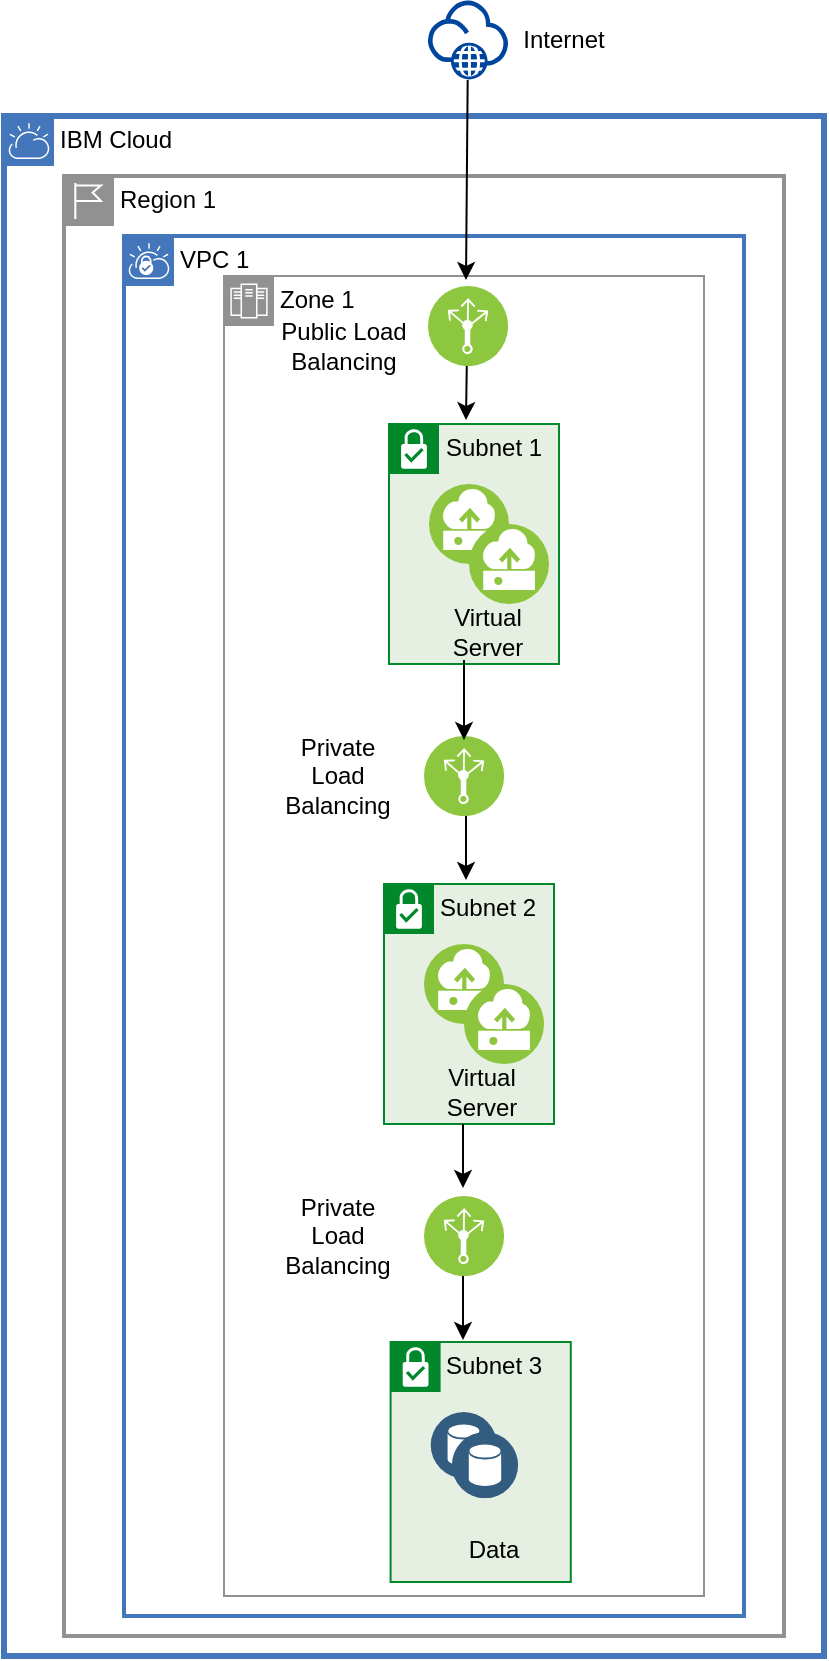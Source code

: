 <mxfile version="13.5.7" type="device"><diagram id="rVCvJPzBsV5sDKi8Rcam" name="Page-1"><mxGraphModel dx="1351" dy="1094" grid="1" gridSize="10" guides="1" tooltips="1" connect="1" arrows="1" fold="1" page="1" pageScale="1" pageWidth="850" pageHeight="1100" math="0" shadow="0"><root><mxCell id="0"/><mxCell id="1" parent="0"/><mxCell id="lxa7yrYoXyYSnDENtjAj-216" value="" style="group" vertex="1" connectable="0" parent="1"><mxGeometry x="260" y="142" width="410" height="828" as="geometry"/></mxCell><mxCell id="lxa7yrYoXyYSnDENtjAj-8" value="IBM Cloud" style="shape=mxgraph.ibm.box;prType=cloud;fontStyle=0;verticalAlign=top;align=left;spacingLeft=32;spacingTop=4;fillColor=none;rounded=0;whiteSpace=wrap;html=1;strokeColor=#4376BB;strokeWidth=3;dashed=0;container=0;spacing=-4;collapsible=0;expand=0;recursiveResize=0;fontSize=12;fontColor=#000000;" vertex="1" parent="lxa7yrYoXyYSnDENtjAj-216"><mxGeometry y="58" width="410" height="770" as="geometry"/></mxCell><mxCell id="lxa7yrYoXyYSnDENtjAj-9" value="Region 1" style="shape=mxgraph.ibm.box;prType=region;fontStyle=0;verticalAlign=top;align=left;spacingLeft=32;spacingTop=4;fillColor=none;rounded=0;whiteSpace=wrap;html=1;strokeColor=#919191;strokeWidth=2;dashed=0;container=0;spacing=-4;collapsible=0;expand=0;recursiveResize=0;fontSize=12;fontColor=#000000;" vertex="1" parent="lxa7yrYoXyYSnDENtjAj-216"><mxGeometry x="30" y="88" width="360" height="730" as="geometry"/></mxCell><mxCell id="lxa7yrYoXyYSnDENtjAj-10" value="VPC 1" style="shape=mxgraph.ibm.box;prType=vpc;fontStyle=0;verticalAlign=top;align=left;spacingLeft=32;spacingTop=4;fillColor=none;rounded=0;whiteSpace=wrap;html=1;strokeColor=#4376BB;strokeWidth=2;dashed=0;container=0;spacing=-4;collapsible=0;expand=0;recursiveResize=0;fontSize=12;fontColor=#000000;" vertex="1" parent="lxa7yrYoXyYSnDENtjAj-216"><mxGeometry x="60" y="118" width="310" height="690" as="geometry"/></mxCell><mxCell id="lxa7yrYoXyYSnDENtjAj-17" value="&lt;font color=&quot;#000000&quot;&gt;Zone 1&lt;/font&gt;" style="shape=mxgraph.ibm.box;prType=zone;fontStyle=0;verticalAlign=top;align=left;spacingLeft=32;spacingTop=4;rounded=0;whiteSpace=wrap;html=1;strokeColor=#919191;strokeWidth=1;dashed=0;container=0;spacing=-4;collapsible=0;expand=0;recursiveResize=0;fontSize=12;fontColor=#FFFFFF;fillColor=none;" vertex="1" parent="lxa7yrYoXyYSnDENtjAj-216"><mxGeometry x="110" y="138" width="240" height="660" as="geometry"/></mxCell><mxCell id="lxa7yrYoXyYSnDENtjAj-11" value="" style="aspect=fixed;perimeter=ellipsePerimeter;html=1;align=center;shadow=0;dashed=0;fontColor=#4277BB;labelBackgroundColor=#ffffff;fontSize=12;spacingTop=3;image;image=img/lib/ibm/vpc/Internet.svg;strokeColor=#0000FF;strokeWidth=1;fillColor=#B3B3B3;" vertex="1" parent="lxa7yrYoXyYSnDENtjAj-216"><mxGeometry x="212" width="40" height="40" as="geometry"/></mxCell><mxCell id="lxa7yrYoXyYSnDENtjAj-12" value="" style="endArrow=classic;html=1;strokeColor=#000000;strokeWidth=1;fontSize=12;fontColor=#FFFFFF;" edge="1" parent="lxa7yrYoXyYSnDENtjAj-216"><mxGeometry width="50" height="50" relative="1" as="geometry"><mxPoint x="231.5" y="175" as="sourcePoint"/><mxPoint x="231" y="210" as="targetPoint"/></mxGeometry></mxCell><mxCell id="lxa7yrYoXyYSnDENtjAj-13" value="" style="endArrow=classic;html=1;strokeColor=#000000;strokeWidth=1;fontSize=12;fontColor=#FFFFFF;" edge="1" parent="lxa7yrYoXyYSnDENtjAj-216" source="lxa7yrYoXyYSnDENtjAj-11"><mxGeometry width="50" height="50" relative="1" as="geometry"><mxPoint x="230" y="98" as="sourcePoint"/><mxPoint x="231" y="140" as="targetPoint"/></mxGeometry></mxCell><mxCell id="lxa7yrYoXyYSnDENtjAj-14" value="Internet" style="text;html=1;strokeColor=none;fillColor=none;align=center;verticalAlign=middle;whiteSpace=wrap;rounded=0;fontSize=12;" vertex="1" parent="lxa7yrYoXyYSnDENtjAj-216"><mxGeometry x="240" y="10" width="80" height="20" as="geometry"/></mxCell><mxCell id="lxa7yrYoXyYSnDENtjAj-15" value="Public Load Balancing" style="text;html=1;strokeColor=none;fillColor=none;align=center;verticalAlign=middle;whiteSpace=wrap;rounded=0;fontSize=12;" vertex="1" parent="lxa7yrYoXyYSnDENtjAj-216"><mxGeometry x="130" y="163" width="80" height="20" as="geometry"/></mxCell><mxCell id="lxa7yrYoXyYSnDENtjAj-16" value="" style="aspect=fixed;perimeter=ellipsePerimeter;html=1;align=center;shadow=0;dashed=0;fontColor=#4277BB;labelBackgroundColor=#ffffff;fontSize=12;spacingTop=3;image;image=img/lib/ibm/infrastructure/load_balancing_routing.svg;strokeColor=#0000FF;fillColor=#B3B3B3;strokeWidth=1;" vertex="1" parent="lxa7yrYoXyYSnDENtjAj-216"><mxGeometry x="207" y="143" width="50" height="40" as="geometry"/></mxCell><mxCell id="lxa7yrYoXyYSnDENtjAj-18" value="&lt;font color=&quot;#000000&quot;&gt;Private Load Balancing&lt;/font&gt;" style="text;html=1;strokeColor=none;fillColor=none;align=center;verticalAlign=middle;whiteSpace=wrap;rounded=0;fontSize=12;fontColor=#FFFFFF;" vertex="1" parent="lxa7yrYoXyYSnDENtjAj-216"><mxGeometry x="147" y="368" width="40" height="40" as="geometry"/></mxCell><mxCell id="lxa7yrYoXyYSnDENtjAj-19" value="" style="group" vertex="1" connectable="0" parent="lxa7yrYoXyYSnDENtjAj-216"><mxGeometry x="199" y="208" width="85" height="120" as="geometry"/></mxCell><mxCell id="lxa7yrYoXyYSnDENtjAj-20" value="" style="group" vertex="1" connectable="0" parent="lxa7yrYoXyYSnDENtjAj-19"><mxGeometry width="85" height="120" as="geometry"/></mxCell><mxCell id="lxa7yrYoXyYSnDENtjAj-21" value="" style="group" vertex="1" connectable="0" parent="lxa7yrYoXyYSnDENtjAj-20"><mxGeometry width="85" height="120" as="geometry"/></mxCell><mxCell id="lxa7yrYoXyYSnDENtjAj-22" value="" style="group;container=1;" vertex="1" connectable="0" parent="lxa7yrYoXyYSnDENtjAj-21"><mxGeometry width="85" height="120" as="geometry"/></mxCell><mxCell id="lxa7yrYoXyYSnDENtjAj-23" value="" style="group" vertex="1" connectable="0" parent="lxa7yrYoXyYSnDENtjAj-22"><mxGeometry x="-6.5" y="4" width="85" height="120" as="geometry"/></mxCell><mxCell id="lxa7yrYoXyYSnDENtjAj-24" value="" style="group" vertex="1" connectable="0" parent="lxa7yrYoXyYSnDENtjAj-23"><mxGeometry width="85" height="120" as="geometry"/></mxCell><mxCell id="lxa7yrYoXyYSnDENtjAj-25" value="&lt;font color=&quot;#000000&quot;&gt;Subnet 1&lt;/font&gt;" style="shape=mxgraph.ibm.box;prType=subnet;fontStyle=0;verticalAlign=top;align=left;spacingLeft=32;spacingTop=4;fillColor=#E6F0E2;rounded=0;whiteSpace=wrap;html=1;strokeColor=#00882B;strokeWidth=1;dashed=0;container=1;spacing=-4;collapsible=0;expand=0;recursiveResize=0;fontSize=12;fontColor=#FFFFFF;" vertex="1" parent="lxa7yrYoXyYSnDENtjAj-24"><mxGeometry width="85" height="120" as="geometry"/></mxCell><mxCell id="lxa7yrYoXyYSnDENtjAj-26" value="" style="group" vertex="1" connectable="0" parent="lxa7yrYoXyYSnDENtjAj-24"><mxGeometry x="15" y="30" width="70" height="80" as="geometry"/></mxCell><mxCell id="lxa7yrYoXyYSnDENtjAj-27" value="" style="aspect=fixed;perimeter=ellipsePerimeter;html=1;align=center;shadow=0;dashed=0;fontColor=#4277BB;labelBackgroundColor=#ffffff;fontSize=12;spacingTop=3;image;image=img/lib/ibm/vpc/Instance.svg;strokeColor=#0000FF;fillColor=#B3B3B3;" vertex="1" parent="lxa7yrYoXyYSnDENtjAj-26"><mxGeometry width="50" height="40" as="geometry"/></mxCell><mxCell id="lxa7yrYoXyYSnDENtjAj-28" value="" style="aspect=fixed;perimeter=ellipsePerimeter;html=1;align=center;shadow=0;dashed=0;fontColor=#4277BB;labelBackgroundColor=#ffffff;fontSize=12;spacingTop=3;image;image=img/lib/ibm/vpc/Instance.svg;strokeColor=#0000FF;fillColor=#B3B3B3;" vertex="1" parent="lxa7yrYoXyYSnDENtjAj-26"><mxGeometry x="20" y="20" width="50" height="40" as="geometry"/></mxCell><mxCell id="lxa7yrYoXyYSnDENtjAj-29" value="&lt;font color=&quot;#000000&quot;&gt;Virtual Server&lt;/font&gt;" style="text;html=1;strokeColor=none;fillColor=none;align=center;verticalAlign=middle;whiteSpace=wrap;rounded=0;fontSize=12;fontColor=#FFFFFF;" vertex="1" parent="lxa7yrYoXyYSnDENtjAj-26"><mxGeometry x="14" y="64" width="40" height="20" as="geometry"/></mxCell><mxCell id="lxa7yrYoXyYSnDENtjAj-54" value="" style="aspect=fixed;perimeter=ellipsePerimeter;html=1;align=center;shadow=0;dashed=0;fontColor=#4277BB;labelBackgroundColor=#ffffff;fontSize=12;spacingTop=3;image;image=img/lib/ibm/infrastructure/load_balancing_routing.svg;strokeColor=#0000FF;fillColor=#B3B3B3;strokeWidth=1;" vertex="1" parent="lxa7yrYoXyYSnDENtjAj-216"><mxGeometry x="205" y="598" width="50" height="40" as="geometry"/></mxCell><mxCell id="lxa7yrYoXyYSnDENtjAj-55" value="&lt;font color=&quot;#000000&quot;&gt;Private Load Balancing&lt;/font&gt;" style="text;html=1;strokeColor=none;fillColor=none;align=center;verticalAlign=middle;whiteSpace=wrap;rounded=0;fontSize=12;fontColor=#FFFFFF;" vertex="1" parent="lxa7yrYoXyYSnDENtjAj-216"><mxGeometry x="147" y="598" width="40" height="40" as="geometry"/></mxCell><mxCell id="lxa7yrYoXyYSnDENtjAj-56" value="" style="endArrow=classic;html=1;strokeColor=#000000;strokeWidth=1;fontSize=12;fontColor=#FFFFFF;" edge="1" parent="lxa7yrYoXyYSnDENtjAj-216"><mxGeometry width="50" height="50" relative="1" as="geometry"><mxPoint x="231" y="408" as="sourcePoint"/><mxPoint x="231" y="440" as="targetPoint"/></mxGeometry></mxCell><mxCell id="lxa7yrYoXyYSnDENtjAj-77" value="" style="aspect=fixed;perimeter=ellipsePerimeter;html=1;align=center;shadow=0;dashed=0;fontColor=#4277BB;labelBackgroundColor=#ffffff;fontSize=12;spacingTop=3;image;image=img/lib/ibm/infrastructure/load_balancing_routing.svg;strokeColor=#0000FF;fillColor=#B3B3B3;strokeWidth=1;" vertex="1" parent="lxa7yrYoXyYSnDENtjAj-216"><mxGeometry x="205" y="368" width="50" height="40" as="geometry"/></mxCell><mxCell id="lxa7yrYoXyYSnDENtjAj-59" value="" style="group" vertex="1" connectable="0" parent="lxa7yrYoXyYSnDENtjAj-216"><mxGeometry x="200" y="442" width="85" height="120" as="geometry"/></mxCell><mxCell id="lxa7yrYoXyYSnDENtjAj-60" value="" style="group;container=1;" vertex="1" connectable="0" parent="lxa7yrYoXyYSnDENtjAj-59"><mxGeometry width="85" height="120" as="geometry"/></mxCell><mxCell id="lxa7yrYoXyYSnDENtjAj-61" value="" style="group" vertex="1" connectable="0" parent="lxa7yrYoXyYSnDENtjAj-60"><mxGeometry width="85" height="120" as="geometry"/></mxCell><mxCell id="lxa7yrYoXyYSnDENtjAj-62" value="" style="group" vertex="1" connectable="0" parent="lxa7yrYoXyYSnDENtjAj-61"><mxGeometry x="-10" width="85" height="120" as="geometry"/></mxCell><mxCell id="lxa7yrYoXyYSnDENtjAj-63" value="&lt;font color=&quot;#000000&quot;&gt;Subnet 2&lt;/font&gt;" style="shape=mxgraph.ibm.box;prType=subnet;fontStyle=0;verticalAlign=top;align=left;spacingLeft=32;spacingTop=4;fillColor=#E6F0E2;rounded=0;whiteSpace=wrap;html=1;strokeColor=#00882B;strokeWidth=1;dashed=0;container=1;spacing=-4;collapsible=0;expand=0;recursiveResize=0;fontSize=12;fontColor=#FFFFFF;" vertex="1" parent="lxa7yrYoXyYSnDENtjAj-62"><mxGeometry width="85" height="120" as="geometry"/></mxCell><mxCell id="lxa7yrYoXyYSnDENtjAj-64" value="" style="group" vertex="1" connectable="0" parent="lxa7yrYoXyYSnDENtjAj-62"><mxGeometry x="15" y="30" width="70" height="80" as="geometry"/></mxCell><mxCell id="lxa7yrYoXyYSnDENtjAj-65" value="" style="aspect=fixed;perimeter=ellipsePerimeter;html=1;align=center;shadow=0;dashed=0;fontColor=#4277BB;labelBackgroundColor=#ffffff;fontSize=12;spacingTop=3;image;image=img/lib/ibm/vpc/Instance.svg;strokeColor=#0000FF;fillColor=#B3B3B3;" vertex="1" parent="lxa7yrYoXyYSnDENtjAj-64"><mxGeometry width="50" height="40" as="geometry"/></mxCell><mxCell id="lxa7yrYoXyYSnDENtjAj-66" value="" style="aspect=fixed;perimeter=ellipsePerimeter;html=1;align=center;shadow=0;dashed=0;fontColor=#4277BB;labelBackgroundColor=#ffffff;fontSize=12;spacingTop=3;image;image=img/lib/ibm/vpc/Instance.svg;strokeColor=#0000FF;fillColor=#B3B3B3;" vertex="1" parent="lxa7yrYoXyYSnDENtjAj-64"><mxGeometry x="20" y="20" width="50" height="40" as="geometry"/></mxCell><mxCell id="lxa7yrYoXyYSnDENtjAj-67" value="&lt;font color=&quot;#000000&quot;&gt;Virtual Server&lt;/font&gt;" style="text;html=1;strokeColor=none;fillColor=none;align=center;verticalAlign=middle;whiteSpace=wrap;rounded=0;fontSize=12;fontColor=#FFFFFF;" vertex="1" parent="lxa7yrYoXyYSnDENtjAj-64"><mxGeometry x="14" y="64" width="40" height="20" as="geometry"/></mxCell><mxCell id="lxa7yrYoXyYSnDENtjAj-210" value="" style="endArrow=classic;html=1;strokeColor=#000000;strokeWidth=1;fontSize=12;fontColor=#FFFFFF;exitX=0.5;exitY=1;exitDx=0;exitDy=0;" edge="1" parent="lxa7yrYoXyYSnDENtjAj-216"><mxGeometry width="50" height="50" relative="1" as="geometry"><mxPoint x="230" y="330" as="sourcePoint"/><mxPoint x="230" y="370" as="targetPoint"/></mxGeometry></mxCell><mxCell id="lxa7yrYoXyYSnDENtjAj-212" value="" style="endArrow=classic;html=1;strokeColor=#000000;strokeWidth=1;fontSize=12;fontColor=#FFFFFF;" edge="1" parent="lxa7yrYoXyYSnDENtjAj-216"><mxGeometry width="50" height="50" relative="1" as="geometry"><mxPoint x="229.5" y="562" as="sourcePoint"/><mxPoint x="229.5" y="594" as="targetPoint"/></mxGeometry></mxCell><mxCell id="lxa7yrYoXyYSnDENtjAj-213" value="" style="endArrow=classic;html=1;strokeColor=#000000;strokeWidth=1;fontSize=12;fontColor=#FFFFFF;" edge="1" parent="lxa7yrYoXyYSnDENtjAj-216"><mxGeometry width="50" height="50" relative="1" as="geometry"><mxPoint x="229.5" y="638" as="sourcePoint"/><mxPoint x="229.5" y="670" as="targetPoint"/></mxGeometry></mxCell><mxCell id="lxa7yrYoXyYSnDENtjAj-89" value="&lt;font color=&quot;#000000&quot;&gt;Subnet 3&lt;/font&gt;" style="shape=mxgraph.ibm.box;prType=subnet;fontStyle=0;verticalAlign=top;align=left;spacingLeft=32;spacingTop=4;fillColor=#E6F0E2;rounded=0;whiteSpace=wrap;html=1;strokeColor=#00882B;strokeWidth=1;dashed=0;container=0;spacing=-4;collapsible=0;expand=0;recursiveResize=0;fontSize=12;fontColor=#FFFFFF;" vertex="1" parent="lxa7yrYoXyYSnDENtjAj-216"><mxGeometry x="193.3" y="671" width="90.1" height="120" as="geometry"/></mxCell><mxCell id="lxa7yrYoXyYSnDENtjAj-91" value="" style="aspect=fixed;perimeter=ellipsePerimeter;html=1;align=center;shadow=0;dashed=0;fontColor=#4277BB;labelBackgroundColor=#ffffff;fontSize=12;spacingTop=3;image;image=img/lib/ibm/data/data_services.svg;strokeColor=#0000FF;fillColor=#B3B3B3;container=0;" vertex="1" parent="lxa7yrYoXyYSnDENtjAj-216"><mxGeometry x="209.2" y="706" width="41.465" height="33.172" as="geometry"/></mxCell><mxCell id="lxa7yrYoXyYSnDENtjAj-92" value="" style="aspect=fixed;perimeter=ellipsePerimeter;html=1;align=center;shadow=0;dashed=0;fontColor=#4277BB;labelBackgroundColor=#ffffff;fontSize=12;spacingTop=3;image;image=img/lib/ibm/data/data_services.svg;strokeColor=#0000FF;fillColor=#B3B3B3;container=0;" vertex="1" parent="lxa7yrYoXyYSnDENtjAj-216"><mxGeometry x="219.8" y="716" width="41.465" height="33.172" as="geometry"/></mxCell><mxCell id="lxa7yrYoXyYSnDENtjAj-94" value="&lt;font color=&quot;#000000&quot;&gt;Data&lt;/font&gt;" style="text;html=1;strokeColor=none;fillColor=none;align=center;verticalAlign=middle;whiteSpace=wrap;rounded=0;fontSize=12;fontColor=#FFFFFF;container=0;" vertex="1" parent="lxa7yrYoXyYSnDENtjAj-216"><mxGeometry x="224.04" y="765" width="42.4" height="20" as="geometry"/></mxCell></root></mxGraphModel></diagram></mxfile>